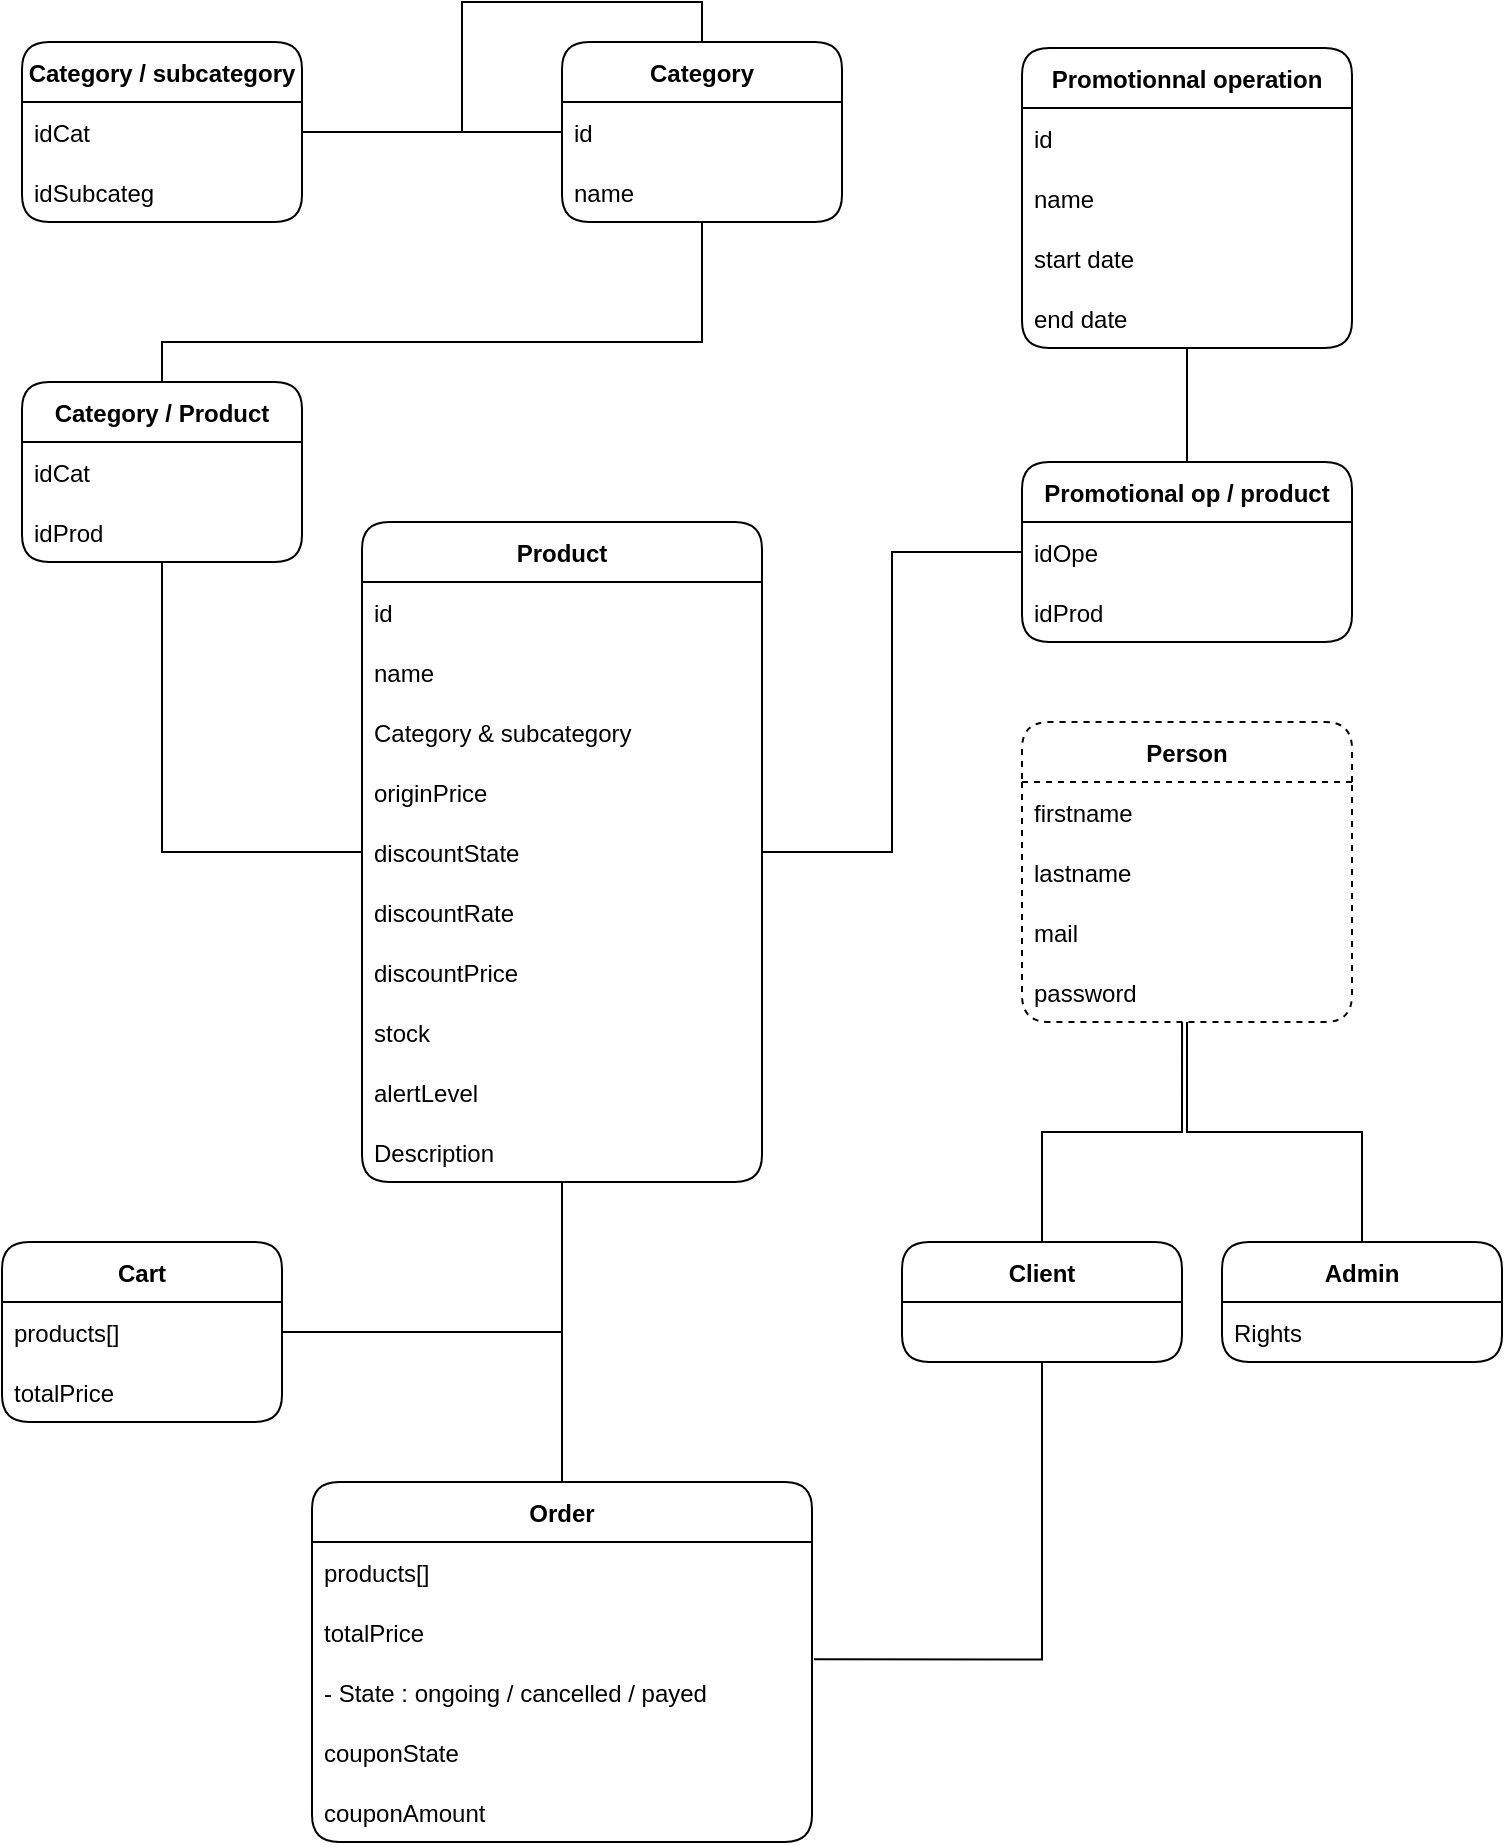 <mxfile version="17.4.0" type="github">
  <diagram id="vhpuTXRBzaWg03IPp8lz" name="Page-1">
    <mxGraphModel dx="1384" dy="752" grid="1" gridSize="10" guides="1" tooltips="1" connect="1" arrows="1" fold="1" page="1" pageScale="1" pageWidth="827" pageHeight="1169" math="0" shadow="0">
      <root>
        <mxCell id="0" />
        <mxCell id="1" parent="0" />
        <mxCell id="we6FHVSDPOBdcgw_4QG6-78" style="edgeStyle=orthogonalEdgeStyle;rounded=0;orthogonalLoop=1;jettySize=auto;html=1;endArrow=none;endFill=0;entryX=0;entryY=0.5;entryDx=0;entryDy=0;" edge="1" parent="1" source="we6FHVSDPOBdcgw_4QG6-8" target="we6FHVSDPOBdcgw_4QG6-14">
          <mxGeometry relative="1" as="geometry">
            <mxPoint x="320" y="100" as="targetPoint" />
          </mxGeometry>
        </mxCell>
        <mxCell id="we6FHVSDPOBdcgw_4QG6-8" value="Category / subcategory" style="swimlane;fontStyle=1;childLayout=stackLayout;horizontal=1;startSize=30;horizontalStack=0;resizeParent=1;resizeParentMax=0;resizeLast=0;collapsible=1;marginBottom=0;gradientColor=none;rounded=1;" vertex="1" parent="1">
          <mxGeometry x="60" y="30" width="140" height="90" as="geometry" />
        </mxCell>
        <mxCell id="we6FHVSDPOBdcgw_4QG6-9" value="idCat" style="text;strokeColor=none;fillColor=none;align=left;verticalAlign=middle;spacingLeft=4;spacingRight=4;overflow=hidden;points=[[0,0.5],[1,0.5]];portConstraint=eastwest;rotatable=0;" vertex="1" parent="we6FHVSDPOBdcgw_4QG6-8">
          <mxGeometry y="30" width="140" height="30" as="geometry" />
        </mxCell>
        <mxCell id="we6FHVSDPOBdcgw_4QG6-10" value="idSubcateg" style="text;strokeColor=none;fillColor=none;align=left;verticalAlign=middle;spacingLeft=4;spacingRight=4;overflow=hidden;points=[[0,0.5],[1,0.5]];portConstraint=eastwest;rotatable=0;" vertex="1" parent="we6FHVSDPOBdcgw_4QG6-8">
          <mxGeometry y="60" width="140" height="30" as="geometry" />
        </mxCell>
        <mxCell id="we6FHVSDPOBdcgw_4QG6-81" style="edgeStyle=orthogonalEdgeStyle;rounded=0;orthogonalLoop=1;jettySize=auto;html=1;entryX=0.5;entryY=0;entryDx=0;entryDy=0;endArrow=none;endFill=0;" edge="1" parent="1" source="we6FHVSDPOBdcgw_4QG6-13" target="we6FHVSDPOBdcgw_4QG6-38">
          <mxGeometry relative="1" as="geometry">
            <Array as="points">
              <mxPoint x="400" y="180" />
              <mxPoint x="130" y="180" />
            </Array>
          </mxGeometry>
        </mxCell>
        <mxCell id="we6FHVSDPOBdcgw_4QG6-13" value="Category" style="swimlane;fontStyle=1;childLayout=stackLayout;horizontal=1;startSize=30;horizontalStack=0;resizeParent=1;resizeParentMax=0;resizeLast=0;collapsible=1;marginBottom=0;gradientColor=none;rounded=1;" vertex="1" parent="1">
          <mxGeometry x="330" y="30" width="140" height="90" as="geometry" />
        </mxCell>
        <mxCell id="we6FHVSDPOBdcgw_4QG6-14" value="id" style="text;strokeColor=none;fillColor=none;align=left;verticalAlign=middle;spacingLeft=4;spacingRight=4;overflow=hidden;points=[[0,0.5],[1,0.5]];portConstraint=eastwest;rotatable=0;" vertex="1" parent="we6FHVSDPOBdcgw_4QG6-13">
          <mxGeometry y="30" width="140" height="30" as="geometry" />
        </mxCell>
        <mxCell id="we6FHVSDPOBdcgw_4QG6-15" value="name" style="text;strokeColor=none;fillColor=none;align=left;verticalAlign=middle;spacingLeft=4;spacingRight=4;overflow=hidden;points=[[0,0.5],[1,0.5]];portConstraint=eastwest;rotatable=0;" vertex="1" parent="we6FHVSDPOBdcgw_4QG6-13">
          <mxGeometry y="60" width="140" height="30" as="geometry" />
        </mxCell>
        <mxCell id="we6FHVSDPOBdcgw_4QG6-77" style="edgeStyle=orthogonalEdgeStyle;rounded=0;orthogonalLoop=1;jettySize=auto;html=1;exitX=0.5;exitY=0;exitDx=0;exitDy=0;endArrow=none;endFill=0;entryX=0;entryY=0.5;entryDx=0;entryDy=0;" edge="1" parent="we6FHVSDPOBdcgw_4QG6-13" source="we6FHVSDPOBdcgw_4QG6-13" target="we6FHVSDPOBdcgw_4QG6-14">
          <mxGeometry relative="1" as="geometry">
            <Array as="points">
              <mxPoint x="70" y="-20" />
              <mxPoint x="-50" y="-20" />
              <mxPoint x="-50" y="45" />
            </Array>
          </mxGeometry>
        </mxCell>
        <mxCell id="we6FHVSDPOBdcgw_4QG6-87" style="edgeStyle=orthogonalEdgeStyle;rounded=0;orthogonalLoop=1;jettySize=auto;html=1;entryX=0.5;entryY=0;entryDx=0;entryDy=0;endArrow=none;endFill=0;" edge="1" parent="1" source="we6FHVSDPOBdcgw_4QG6-21" target="we6FHVSDPOBdcgw_4QG6-59">
          <mxGeometry relative="1" as="geometry" />
        </mxCell>
        <mxCell id="we6FHVSDPOBdcgw_4QG6-21" value="Product" style="swimlane;fontStyle=1;childLayout=stackLayout;horizontal=1;startSize=30;horizontalStack=0;resizeParent=1;resizeParentMax=0;resizeLast=0;collapsible=1;marginBottom=0;gradientColor=none;rounded=1;" vertex="1" parent="1">
          <mxGeometry x="230" y="270" width="200" height="330" as="geometry" />
        </mxCell>
        <mxCell id="we6FHVSDPOBdcgw_4QG6-22" value="id" style="text;strokeColor=none;fillColor=none;align=left;verticalAlign=middle;spacingLeft=4;spacingRight=4;overflow=hidden;points=[[0,0.5],[1,0.5]];portConstraint=eastwest;rotatable=0;" vertex="1" parent="we6FHVSDPOBdcgw_4QG6-21">
          <mxGeometry y="30" width="200" height="30" as="geometry" />
        </mxCell>
        <mxCell id="we6FHVSDPOBdcgw_4QG6-23" value="name" style="text;strokeColor=none;fillColor=none;align=left;verticalAlign=middle;spacingLeft=4;spacingRight=4;overflow=hidden;points=[[0,0.5],[1,0.5]];portConstraint=eastwest;rotatable=0;" vertex="1" parent="we6FHVSDPOBdcgw_4QG6-21">
          <mxGeometry y="60" width="200" height="30" as="geometry" />
        </mxCell>
        <mxCell id="we6FHVSDPOBdcgw_4QG6-29" value="Category &amp; subcategory" style="text;strokeColor=none;fillColor=none;align=left;verticalAlign=middle;spacingLeft=4;spacingRight=4;overflow=hidden;points=[[0,0.5],[1,0.5]];portConstraint=eastwest;rotatable=0;" vertex="1" parent="we6FHVSDPOBdcgw_4QG6-21">
          <mxGeometry y="90" width="200" height="30" as="geometry" />
        </mxCell>
        <mxCell id="we6FHVSDPOBdcgw_4QG6-28" value="originPrice" style="text;strokeColor=none;fillColor=none;align=left;verticalAlign=middle;spacingLeft=4;spacingRight=4;overflow=hidden;points=[[0,0.5],[1,0.5]];portConstraint=eastwest;rotatable=0;" vertex="1" parent="we6FHVSDPOBdcgw_4QG6-21">
          <mxGeometry y="120" width="200" height="30" as="geometry" />
        </mxCell>
        <mxCell id="we6FHVSDPOBdcgw_4QG6-30" value="discountState" style="text;strokeColor=none;fillColor=none;align=left;verticalAlign=middle;spacingLeft=4;spacingRight=4;overflow=hidden;points=[[0,0.5],[1,0.5]];portConstraint=eastwest;rotatable=0;" vertex="1" parent="we6FHVSDPOBdcgw_4QG6-21">
          <mxGeometry y="150" width="200" height="30" as="geometry" />
        </mxCell>
        <mxCell id="we6FHVSDPOBdcgw_4QG6-31" value="discountRate" style="text;strokeColor=none;fillColor=none;align=left;verticalAlign=middle;spacingLeft=4;spacingRight=4;overflow=hidden;points=[[0,0.5],[1,0.5]];portConstraint=eastwest;rotatable=0;" vertex="1" parent="we6FHVSDPOBdcgw_4QG6-21">
          <mxGeometry y="180" width="200" height="30" as="geometry" />
        </mxCell>
        <mxCell id="we6FHVSDPOBdcgw_4QG6-32" value="discountPrice" style="text;strokeColor=none;fillColor=none;align=left;verticalAlign=middle;spacingLeft=4;spacingRight=4;overflow=hidden;points=[[0,0.5],[1,0.5]];portConstraint=eastwest;rotatable=0;" vertex="1" parent="we6FHVSDPOBdcgw_4QG6-21">
          <mxGeometry y="210" width="200" height="30" as="geometry" />
        </mxCell>
        <mxCell id="we6FHVSDPOBdcgw_4QG6-34" value="stock" style="text;strokeColor=none;fillColor=none;align=left;verticalAlign=middle;spacingLeft=4;spacingRight=4;overflow=hidden;points=[[0,0.5],[1,0.5]];portConstraint=eastwest;rotatable=0;" vertex="1" parent="we6FHVSDPOBdcgw_4QG6-21">
          <mxGeometry y="240" width="200" height="30" as="geometry" />
        </mxCell>
        <mxCell id="we6FHVSDPOBdcgw_4QG6-35" value="alertLevel" style="text;strokeColor=none;fillColor=none;align=left;verticalAlign=middle;spacingLeft=4;spacingRight=4;overflow=hidden;points=[[0,0.5],[1,0.5]];portConstraint=eastwest;rotatable=0;" vertex="1" parent="we6FHVSDPOBdcgw_4QG6-21">
          <mxGeometry y="270" width="200" height="30" as="geometry" />
        </mxCell>
        <mxCell id="we6FHVSDPOBdcgw_4QG6-36" value="Description" style="text;strokeColor=none;fillColor=none;align=left;verticalAlign=middle;spacingLeft=4;spacingRight=4;overflow=hidden;points=[[0,0.5],[1,0.5]];portConstraint=eastwest;rotatable=0;" vertex="1" parent="we6FHVSDPOBdcgw_4QG6-21">
          <mxGeometry y="300" width="200" height="30" as="geometry" />
        </mxCell>
        <mxCell id="we6FHVSDPOBdcgw_4QG6-92" style="edgeStyle=orthogonalEdgeStyle;rounded=0;orthogonalLoop=1;jettySize=auto;html=1;entryX=0;entryY=0.5;entryDx=0;entryDy=0;endArrow=none;endFill=0;" edge="1" parent="1" source="we6FHVSDPOBdcgw_4QG6-38" target="we6FHVSDPOBdcgw_4QG6-30">
          <mxGeometry relative="1" as="geometry" />
        </mxCell>
        <mxCell id="we6FHVSDPOBdcgw_4QG6-38" value="Category / Product" style="swimlane;fontStyle=1;childLayout=stackLayout;horizontal=1;startSize=30;horizontalStack=0;resizeParent=1;resizeParentMax=0;resizeLast=0;collapsible=1;marginBottom=0;gradientColor=none;rounded=1;" vertex="1" parent="1">
          <mxGeometry x="60" y="200" width="140" height="90" as="geometry" />
        </mxCell>
        <mxCell id="we6FHVSDPOBdcgw_4QG6-39" value="idCat" style="text;strokeColor=none;fillColor=none;align=left;verticalAlign=middle;spacingLeft=4;spacingRight=4;overflow=hidden;points=[[0,0.5],[1,0.5]];portConstraint=eastwest;rotatable=0;" vertex="1" parent="we6FHVSDPOBdcgw_4QG6-38">
          <mxGeometry y="30" width="140" height="30" as="geometry" />
        </mxCell>
        <mxCell id="we6FHVSDPOBdcgw_4QG6-40" value="idProd" style="text;strokeColor=none;fillColor=none;align=left;verticalAlign=middle;spacingLeft=4;spacingRight=4;overflow=hidden;points=[[0,0.5],[1,0.5]];portConstraint=eastwest;rotatable=0;" vertex="1" parent="we6FHVSDPOBdcgw_4QG6-38">
          <mxGeometry y="60" width="140" height="30" as="geometry" />
        </mxCell>
        <mxCell id="we6FHVSDPOBdcgw_4QG6-98" style="edgeStyle=orthogonalEdgeStyle;rounded=0;orthogonalLoop=1;jettySize=auto;html=1;entryX=0.5;entryY=0;entryDx=0;entryDy=0;endArrow=none;endFill=0;" edge="1" parent="1" source="we6FHVSDPOBdcgw_4QG6-41" target="we6FHVSDPOBdcgw_4QG6-47">
          <mxGeometry relative="1" as="geometry" />
        </mxCell>
        <mxCell id="we6FHVSDPOBdcgw_4QG6-41" value="Promotionnal operation" style="swimlane;fontStyle=1;childLayout=stackLayout;horizontal=1;startSize=30;horizontalStack=0;resizeParent=1;resizeParentMax=0;resizeLast=0;collapsible=1;marginBottom=0;gradientColor=none;rounded=1;" vertex="1" parent="1">
          <mxGeometry x="560" y="33" width="165" height="150" as="geometry" />
        </mxCell>
        <mxCell id="we6FHVSDPOBdcgw_4QG6-42" value="id" style="text;strokeColor=none;fillColor=none;align=left;verticalAlign=middle;spacingLeft=4;spacingRight=4;overflow=hidden;points=[[0,0.5],[1,0.5]];portConstraint=eastwest;rotatable=0;" vertex="1" parent="we6FHVSDPOBdcgw_4QG6-41">
          <mxGeometry y="30" width="165" height="30" as="geometry" />
        </mxCell>
        <mxCell id="we6FHVSDPOBdcgw_4QG6-43" value="name" style="text;strokeColor=none;fillColor=none;align=left;verticalAlign=middle;spacingLeft=4;spacingRight=4;overflow=hidden;points=[[0,0.5],[1,0.5]];portConstraint=eastwest;rotatable=0;" vertex="1" parent="we6FHVSDPOBdcgw_4QG6-41">
          <mxGeometry y="60" width="165" height="30" as="geometry" />
        </mxCell>
        <mxCell id="we6FHVSDPOBdcgw_4QG6-44" value="start date" style="text;strokeColor=none;fillColor=none;align=left;verticalAlign=middle;spacingLeft=4;spacingRight=4;overflow=hidden;points=[[0,0.5],[1,0.5]];portConstraint=eastwest;rotatable=0;" vertex="1" parent="we6FHVSDPOBdcgw_4QG6-41">
          <mxGeometry y="90" width="165" height="30" as="geometry" />
        </mxCell>
        <mxCell id="we6FHVSDPOBdcgw_4QG6-45" value="end date" style="text;strokeColor=none;fillColor=none;align=left;verticalAlign=middle;spacingLeft=4;spacingRight=4;overflow=hidden;points=[[0,0.5],[1,0.5]];portConstraint=eastwest;rotatable=0;" vertex="1" parent="we6FHVSDPOBdcgw_4QG6-41">
          <mxGeometry y="120" width="165" height="30" as="geometry" />
        </mxCell>
        <mxCell id="we6FHVSDPOBdcgw_4QG6-47" value="Promotional op / product" style="swimlane;fontStyle=1;childLayout=stackLayout;horizontal=1;startSize=30;horizontalStack=0;resizeParent=1;resizeParentMax=0;resizeLast=0;collapsible=1;marginBottom=0;gradientColor=none;rounded=1;" vertex="1" parent="1">
          <mxGeometry x="560" y="240" width="165" height="90" as="geometry" />
        </mxCell>
        <mxCell id="we6FHVSDPOBdcgw_4QG6-48" value="idOpe" style="text;strokeColor=none;fillColor=none;align=left;verticalAlign=middle;spacingLeft=4;spacingRight=4;overflow=hidden;points=[[0,0.5],[1,0.5]];portConstraint=eastwest;rotatable=0;" vertex="1" parent="we6FHVSDPOBdcgw_4QG6-47">
          <mxGeometry y="30" width="165" height="30" as="geometry" />
        </mxCell>
        <mxCell id="we6FHVSDPOBdcgw_4QG6-49" value="idProd" style="text;strokeColor=none;fillColor=none;align=left;verticalAlign=middle;spacingLeft=4;spacingRight=4;overflow=hidden;points=[[0,0.5],[1,0.5]];portConstraint=eastwest;rotatable=0;" vertex="1" parent="we6FHVSDPOBdcgw_4QG6-47">
          <mxGeometry y="60" width="165" height="30" as="geometry" />
        </mxCell>
        <mxCell id="we6FHVSDPOBdcgw_4QG6-95" style="edgeStyle=orthogonalEdgeStyle;rounded=0;orthogonalLoop=1;jettySize=auto;html=1;entryX=0.5;entryY=0;entryDx=0;entryDy=0;endArrow=none;endFill=0;" edge="1" parent="1" source="we6FHVSDPOBdcgw_4QG6-50" target="we6FHVSDPOBdcgw_4QG6-72">
          <mxGeometry relative="1" as="geometry" />
        </mxCell>
        <mxCell id="we6FHVSDPOBdcgw_4QG6-50" value="Person" style="swimlane;fontStyle=1;childLayout=stackLayout;horizontal=1;startSize=30;horizontalStack=0;resizeParent=1;resizeParentMax=0;resizeLast=0;collapsible=1;marginBottom=0;gradientColor=none;rounded=1;dashed=1;" vertex="1" parent="1">
          <mxGeometry x="560" y="370" width="165" height="150" as="geometry" />
        </mxCell>
        <mxCell id="we6FHVSDPOBdcgw_4QG6-51" value="firstname" style="text;strokeColor=none;fillColor=none;align=left;verticalAlign=middle;spacingLeft=4;spacingRight=4;overflow=hidden;points=[[0,0.5],[1,0.5]];portConstraint=eastwest;rotatable=0;" vertex="1" parent="we6FHVSDPOBdcgw_4QG6-50">
          <mxGeometry y="30" width="165" height="30" as="geometry" />
        </mxCell>
        <mxCell id="we6FHVSDPOBdcgw_4QG6-52" value="lastname" style="text;strokeColor=none;fillColor=none;align=left;verticalAlign=middle;spacingLeft=4;spacingRight=4;overflow=hidden;points=[[0,0.5],[1,0.5]];portConstraint=eastwest;rotatable=0;" vertex="1" parent="we6FHVSDPOBdcgw_4QG6-50">
          <mxGeometry y="60" width="165" height="30" as="geometry" />
        </mxCell>
        <mxCell id="we6FHVSDPOBdcgw_4QG6-53" value="mail" style="text;strokeColor=none;fillColor=none;align=left;verticalAlign=middle;spacingLeft=4;spacingRight=4;overflow=hidden;points=[[0,0.5],[1,0.5]];portConstraint=eastwest;rotatable=0;" vertex="1" parent="we6FHVSDPOBdcgw_4QG6-50">
          <mxGeometry y="90" width="165" height="30" as="geometry" />
        </mxCell>
        <mxCell id="we6FHVSDPOBdcgw_4QG6-54" value="password" style="text;strokeColor=none;fillColor=none;align=left;verticalAlign=middle;spacingLeft=4;spacingRight=4;overflow=hidden;points=[[0,0.5],[1,0.5]];portConstraint=eastwest;rotatable=0;" vertex="1" parent="we6FHVSDPOBdcgw_4QG6-50">
          <mxGeometry y="120" width="165" height="30" as="geometry" />
        </mxCell>
        <mxCell id="we6FHVSDPOBdcgw_4QG6-85" style="edgeStyle=orthogonalEdgeStyle;rounded=0;orthogonalLoop=1;jettySize=auto;html=1;endArrow=none;endFill=0;entryX=0.5;entryY=0;entryDx=0;entryDy=0;" edge="1" parent="1" source="we6FHVSDPOBdcgw_4QG6-56" target="we6FHVSDPOBdcgw_4QG6-59">
          <mxGeometry relative="1" as="geometry">
            <mxPoint x="290" y="710" as="targetPoint" />
          </mxGeometry>
        </mxCell>
        <mxCell id="we6FHVSDPOBdcgw_4QG6-56" value="Cart" style="swimlane;fontStyle=1;childLayout=stackLayout;horizontal=1;startSize=30;horizontalStack=0;resizeParent=1;resizeParentMax=0;resizeLast=0;collapsible=1;marginBottom=0;gradientColor=none;rounded=1;" vertex="1" parent="1">
          <mxGeometry x="50" y="630" width="140" height="90" as="geometry" />
        </mxCell>
        <mxCell id="we6FHVSDPOBdcgw_4QG6-57" value="products[]" style="text;strokeColor=none;fillColor=none;align=left;verticalAlign=middle;spacingLeft=4;spacingRight=4;overflow=hidden;points=[[0,0.5],[1,0.5]];portConstraint=eastwest;rotatable=0;" vertex="1" parent="we6FHVSDPOBdcgw_4QG6-56">
          <mxGeometry y="30" width="140" height="30" as="geometry" />
        </mxCell>
        <mxCell id="we6FHVSDPOBdcgw_4QG6-58" value="totalPrice" style="text;strokeColor=none;fillColor=none;align=left;verticalAlign=middle;spacingLeft=4;spacingRight=4;overflow=hidden;points=[[0,0.5],[1,0.5]];portConstraint=eastwest;rotatable=0;" vertex="1" parent="we6FHVSDPOBdcgw_4QG6-56">
          <mxGeometry y="60" width="140" height="30" as="geometry" />
        </mxCell>
        <mxCell id="we6FHVSDPOBdcgw_4QG6-59" value="Order" style="swimlane;fontStyle=1;childLayout=stackLayout;horizontal=1;startSize=30;horizontalStack=0;resizeParent=1;resizeParentMax=0;resizeLast=0;collapsible=1;marginBottom=0;gradientColor=none;rounded=1;" vertex="1" parent="1">
          <mxGeometry x="205" y="750" width="250" height="180" as="geometry" />
        </mxCell>
        <mxCell id="we6FHVSDPOBdcgw_4QG6-60" value="products[]" style="text;strokeColor=none;fillColor=none;align=left;verticalAlign=middle;spacingLeft=4;spacingRight=4;overflow=hidden;points=[[0,0.5],[1,0.5]];portConstraint=eastwest;rotatable=0;" vertex="1" parent="we6FHVSDPOBdcgw_4QG6-59">
          <mxGeometry y="30" width="250" height="30" as="geometry" />
        </mxCell>
        <mxCell id="we6FHVSDPOBdcgw_4QG6-61" value="totalPrice" style="text;strokeColor=none;fillColor=none;align=left;verticalAlign=middle;spacingLeft=4;spacingRight=4;overflow=hidden;points=[[0,0.5],[1,0.5]];portConstraint=eastwest;rotatable=0;" vertex="1" parent="we6FHVSDPOBdcgw_4QG6-59">
          <mxGeometry y="60" width="250" height="30" as="geometry" />
        </mxCell>
        <mxCell id="we6FHVSDPOBdcgw_4QG6-62" value="- State : ongoing / cancelled / payed" style="text;strokeColor=none;fillColor=none;align=left;verticalAlign=middle;spacingLeft=4;spacingRight=4;overflow=hidden;points=[[0,0.5],[1,0.5]];portConstraint=eastwest;rotatable=0;" vertex="1" parent="we6FHVSDPOBdcgw_4QG6-59">
          <mxGeometry y="90" width="250" height="30" as="geometry" />
        </mxCell>
        <mxCell id="we6FHVSDPOBdcgw_4QG6-63" value="couponState" style="text;strokeColor=none;fillColor=none;align=left;verticalAlign=middle;spacingLeft=4;spacingRight=4;overflow=hidden;points=[[0,0.5],[1,0.5]];portConstraint=eastwest;rotatable=0;" vertex="1" parent="we6FHVSDPOBdcgw_4QG6-59">
          <mxGeometry y="120" width="250" height="30" as="geometry" />
        </mxCell>
        <mxCell id="we6FHVSDPOBdcgw_4QG6-65" value="couponAmount" style="text;strokeColor=none;fillColor=none;align=left;verticalAlign=middle;spacingLeft=4;spacingRight=4;overflow=hidden;points=[[0,0.5],[1,0.5]];portConstraint=eastwest;rotatable=0;" vertex="1" parent="we6FHVSDPOBdcgw_4QG6-59">
          <mxGeometry y="150" width="250" height="30" as="geometry" />
        </mxCell>
        <mxCell id="we6FHVSDPOBdcgw_4QG6-93" style="edgeStyle=orthogonalEdgeStyle;rounded=0;orthogonalLoop=1;jettySize=auto;html=1;entryX=0.485;entryY=1;entryDx=0;entryDy=0;entryPerimeter=0;endArrow=none;endFill=0;" edge="1" parent="1" source="we6FHVSDPOBdcgw_4QG6-66" target="we6FHVSDPOBdcgw_4QG6-54">
          <mxGeometry relative="1" as="geometry" />
        </mxCell>
        <mxCell id="we6FHVSDPOBdcgw_4QG6-96" style="edgeStyle=orthogonalEdgeStyle;rounded=0;orthogonalLoop=1;jettySize=auto;html=1;entryX=1.004;entryY=-0.044;entryDx=0;entryDy=0;entryPerimeter=0;endArrow=none;endFill=0;" edge="1" parent="1" source="we6FHVSDPOBdcgw_4QG6-66" target="we6FHVSDPOBdcgw_4QG6-62">
          <mxGeometry relative="1" as="geometry" />
        </mxCell>
        <mxCell id="we6FHVSDPOBdcgw_4QG6-66" value="Client" style="swimlane;fontStyle=1;childLayout=stackLayout;horizontal=1;startSize=30;horizontalStack=0;resizeParent=1;resizeParentMax=0;resizeLast=0;collapsible=1;marginBottom=0;gradientColor=none;rounded=1;" vertex="1" parent="1">
          <mxGeometry x="500" y="630" width="140" height="60" as="geometry" />
        </mxCell>
        <mxCell id="we6FHVSDPOBdcgw_4QG6-72" value="Admin" style="swimlane;fontStyle=1;childLayout=stackLayout;horizontal=1;startSize=30;horizontalStack=0;resizeParent=1;resizeParentMax=0;resizeLast=0;collapsible=1;marginBottom=0;gradientColor=none;rounded=1;" vertex="1" parent="1">
          <mxGeometry x="660" y="630" width="140" height="60" as="geometry" />
        </mxCell>
        <mxCell id="we6FHVSDPOBdcgw_4QG6-73" value="Rights" style="text;strokeColor=none;fillColor=none;align=left;verticalAlign=middle;spacingLeft=4;spacingRight=4;overflow=hidden;points=[[0,0.5],[1,0.5]];portConstraint=eastwest;rotatable=0;" vertex="1" parent="we6FHVSDPOBdcgw_4QG6-72">
          <mxGeometry y="30" width="140" height="30" as="geometry" />
        </mxCell>
        <mxCell id="we6FHVSDPOBdcgw_4QG6-101" style="edgeStyle=orthogonalEdgeStyle;rounded=0;orthogonalLoop=1;jettySize=auto;html=1;entryX=0;entryY=0.5;entryDx=0;entryDy=0;endArrow=none;endFill=0;" edge="1" parent="1" source="we6FHVSDPOBdcgw_4QG6-30" target="we6FHVSDPOBdcgw_4QG6-48">
          <mxGeometry relative="1" as="geometry" />
        </mxCell>
      </root>
    </mxGraphModel>
  </diagram>
</mxfile>
